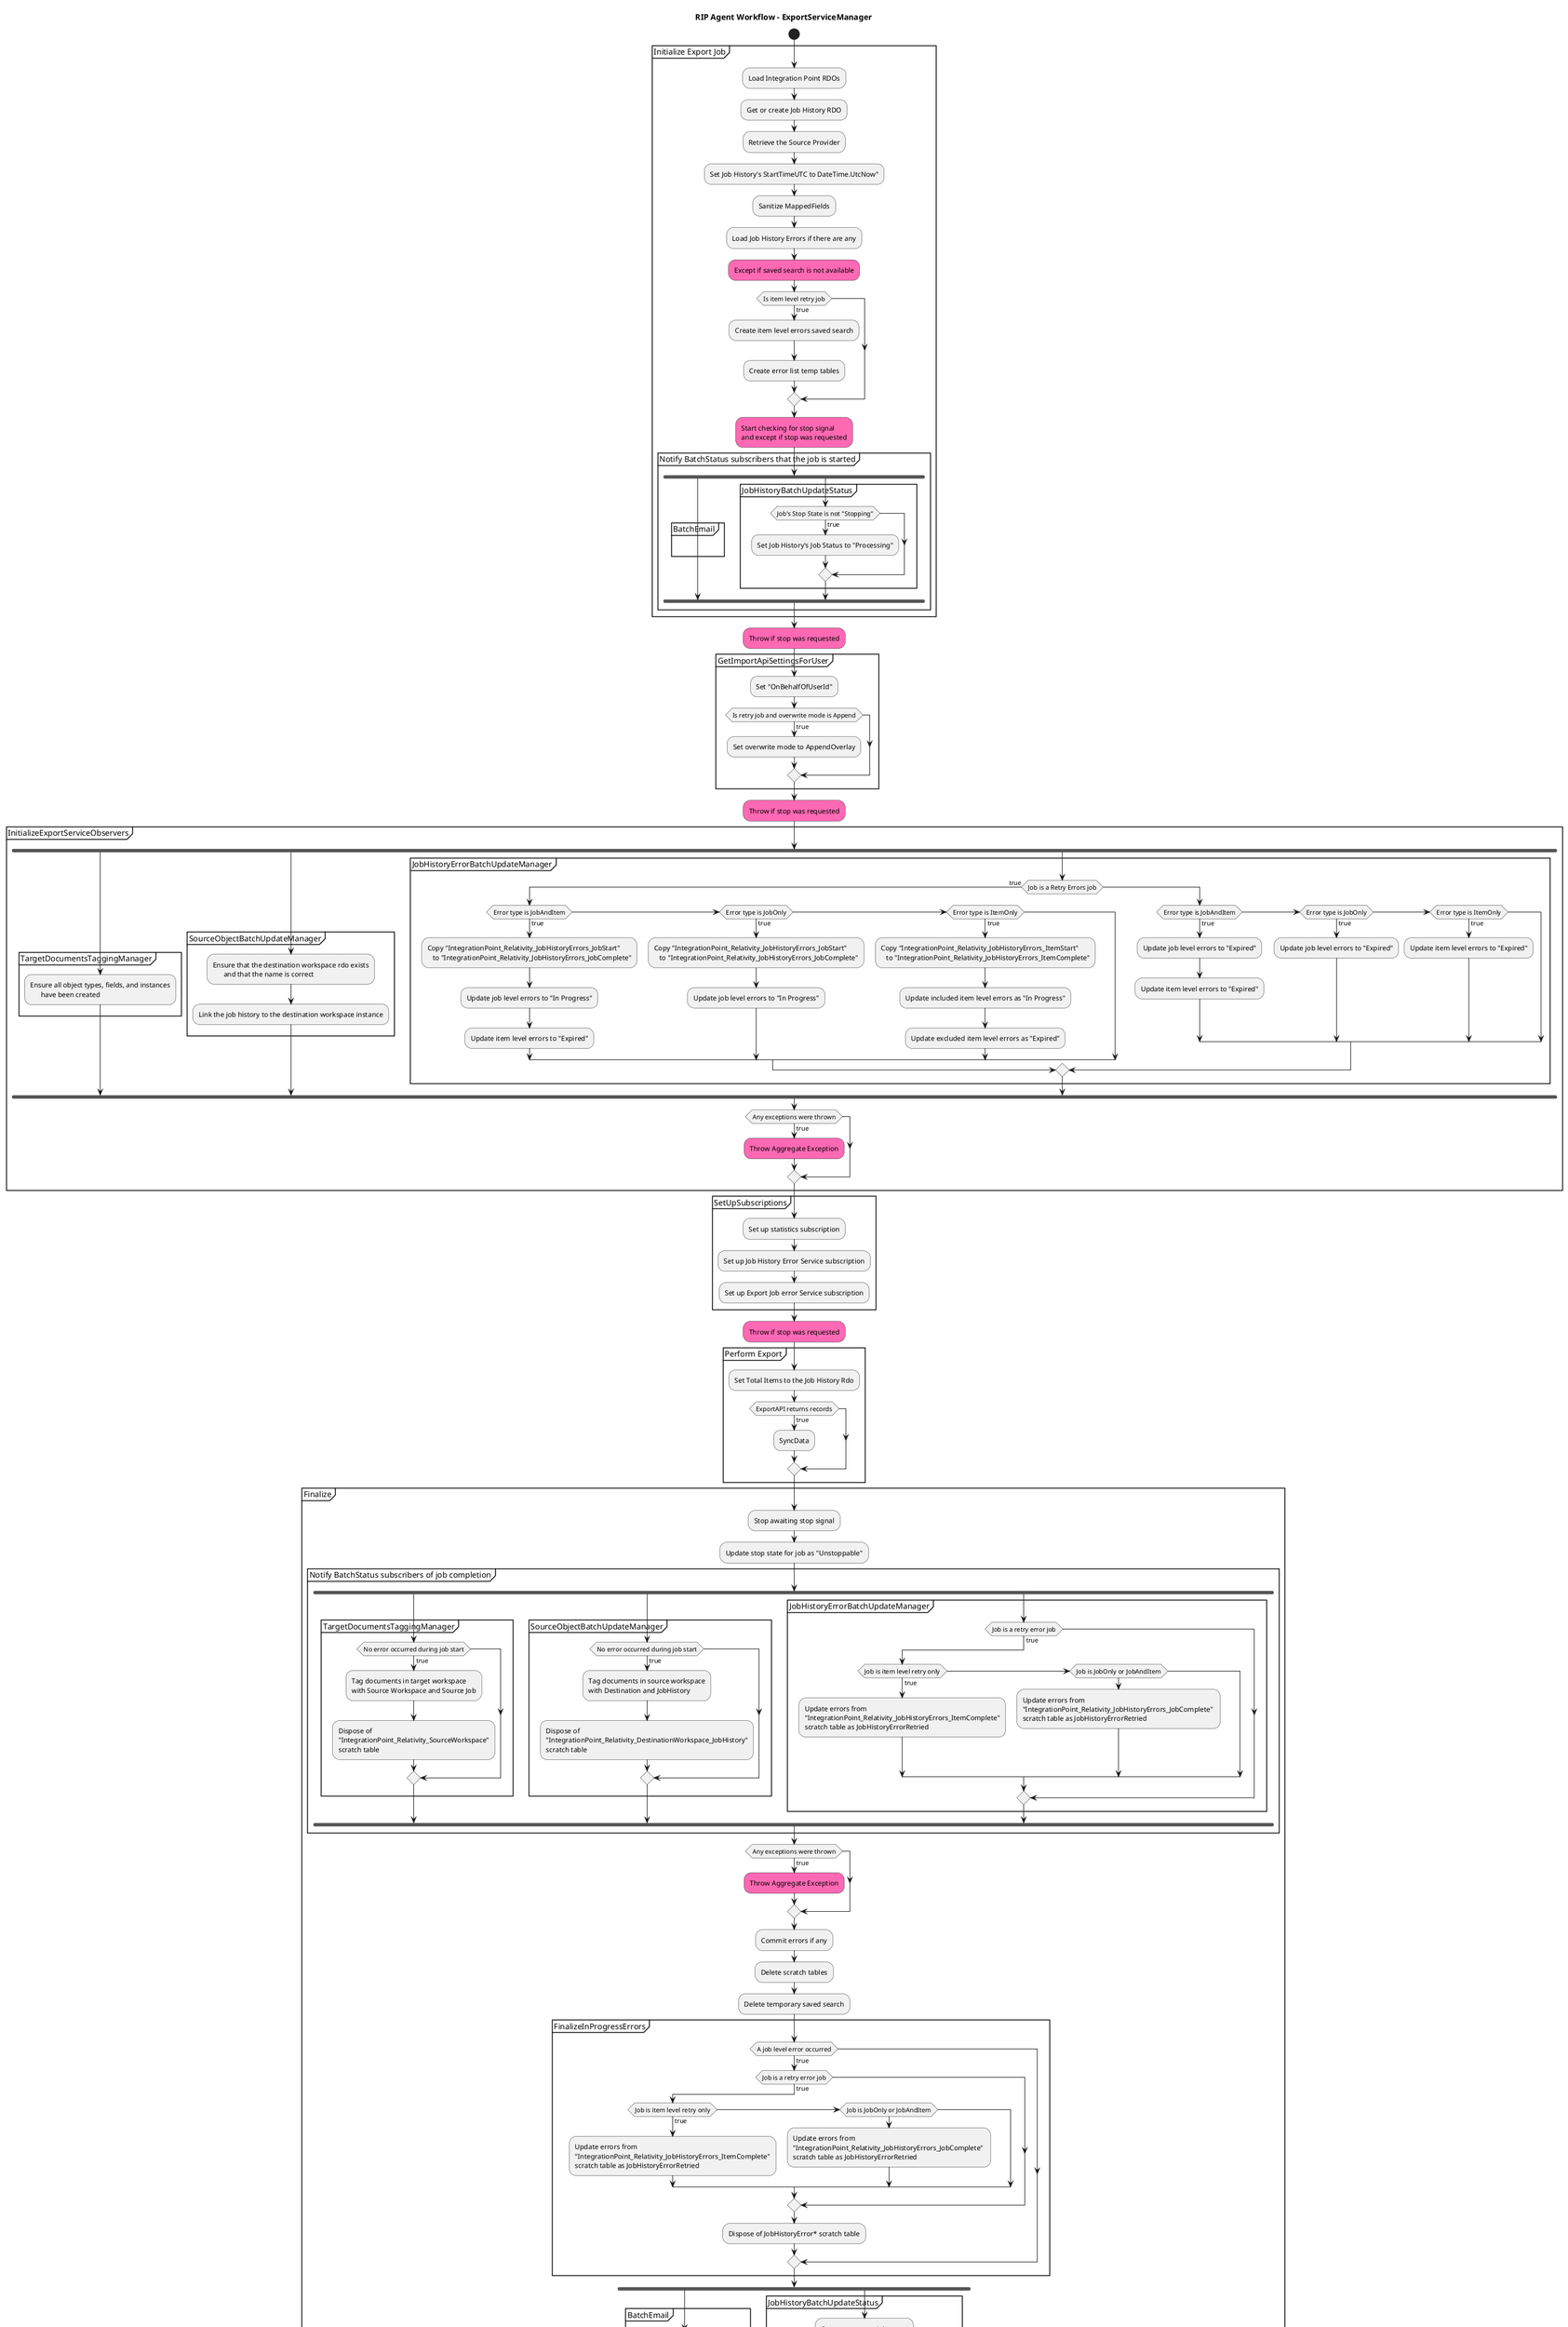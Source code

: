 @startuml
title RIP Agent Workflow - ExportServiceManager

start

partition "Initialize Export Job" {
	:Load Integration Point RDOs;
	:Get or create Job History RDO;
    :Retrieve the Source Provider;
    :Set Job History's StartTimeUTC to DateTime.UtcNow";
	:Sanitize MappedFields;
    :Load Job History Errors if there are any;
    #hotpink:Except if saved search is not available;
    if (Is item level retry job) then (true)
    	:Create item level errors saved search;
        :Create error list temp tables;
    endif
    #hotpink:Start checking for stop signal
    and except if stop was requested;
	partition "Notify BatchStatus subscribers that the job is started" {
      fork
          partition "BatchEmail" {
          }
      fork again
          partition "JobHistoryBatchUpdateStatus" {
             if (Job's Stop State is not "Stopping") then (true)
             	:Set Job History's Job Status to "Processing";
             endif
          }
      end fork
    }
}

#hotpink:Throw if stop was requested;

partition GetImportApiSettingsForUser {
	:Set "OnBehalfOfUserId";
    if (Is retry job and overwrite mode is Append) then (true)
    	:Set overwrite mode to AppendOverlay;
    endif
}

#hotpink:Throw if stop was requested;

partition InitializeExportServiceObservers {
  fork
  	partition TargetDocumentsTaggingManager {
		:Ensure all object types, fields, and instances
        have been created;
  	}
  fork again
  	partition SourceObjectBatchUpdateManager {
		:Ensure that the destination workspace rdo exists
        and that the name is correct;
        :Link the job history to the destination workspace instance;
  	}
  fork again
  	partition JobHistoryErrorBatchUpdateManager {
		if (Job is a Retry Errors job) then (true)
        	if (Error type is JobAndItem) then (true)
            	:Copy "IntegrationPoint_Relativity_JobHistoryErrors_JobStart"
                to "IntegrationPoint_Relativity_JobHistoryErrors_JobComplete";
                :Update job level errors to "In Progress";
                :Update item level errors to "Expired";
            elseif (Error type is JobOnly) then (true)
            	:Copy "IntegrationPoint_Relativity_JobHistoryErrors_JobStart"
                to "IntegrationPoint_Relativity_JobHistoryErrors_JobComplete";
                :Update job level errors to "In Progress";
            elseif (Error type is ItemOnly) then (true)
            	:Copy "IntegrationPoint_Relativity_JobHistoryErrors_ItemStart"
                to "IntegrationPoint_Relativity_JobHistoryErrors_ItemComplete";
                :Update included item level errors as "In Progress";
                :Update excluded item level errors as "Expired";
			endif
        else
        	if (Error type is JobAndItem) then (true)
            	:Update job level errors to "Expired";
                :Update item level errors to "Expired";
            elseif (Error type is JobOnly) then (true)
            	:Update job level errors to "Expired";
            elseif (Error type is ItemOnly) then (true)
            	:Update item level errors to "Expired";
			endif
        endif
  	}
  end fork
  
  if (Any exceptions were thrown) then (true)
    	#hotpink:Throw Aggregate Exception;
  endif
}

partition SetUpSubscriptions {
	:Set up statistics subscription;
    :Set up Job History Error Service subscription;
    :Set up Export Job error Service subscription;
}

#hotpink:Throw if stop was requested;

partition "Perform Export" {
	:Set Total Items to the Job History Rdo;
	if (ExportAPI returns records) then (true)
    	:SyncData;
    endif
}

partition "Finalize" {
	:Stop awaiting stop signal;
	:Update stop state for job as "Unstoppable";
    
    partition "Notify BatchStatus subscribers of job completion" {
    	fork
        	partition TargetDocumentsTaggingManager {
              if (No error occurred during job start) then (true)
                  :Tag documents in target workspace
                  with Source Workspace and Source Job;
                  :Dispose of 
                  "IntegrationPoint_Relativity_SourceWorkspace"
                  scratch table;
              endif
            }
        fork again
        	partition SourceObjectBatchUpdateManager {
              if (No error occurred during job start) then (true)
                  :Tag documents in source workspace
                  with Destination and JobHistory;
                  :Dispose of
                  "IntegrationPoint_Relativity_DestinationWorkspace_JobHistory"
                  scratch table;
              endif
            }
        fork again
        	partition JobHistoryErrorBatchUpdateManager {
              if (Job is a retry error job) then (true)
                  if (Job is item level retry only) then (true)
                      :Update errors from 
                      "IntegrationPoint_Relativity_JobHistoryErrors_ItemComplete"
                      scratch table as JobHistoryErrorRetried;
                  elseif (Job is JobOnly or JobAndItem)
                      :Update errors from 
                      "IntegrationPoint_Relativity_JobHistoryErrors_JobComplete" 
                      scratch table as JobHistoryErrorRetried;
                  endif
              endif
            }
        end fork
    }
    
    if (Any exceptions were thrown) then (true)
    	#hotpink:Throw Aggregate Exception;
    endif
    
    :Commit errors if any;
    :Delete scratch tables;
    :Delete temporary saved search;
    
    partition "FinalizeInProgressErrors" {
    	if (A job level error occurred) then (true)
    		 if (Job is a retry error job) then (true)
                  if (Job is item level retry only) then (true)
                      :Update errors from 
                      "IntegrationPoint_Relativity_JobHistoryErrors_ItemComplete"
                      scratch table as JobHistoryErrorRetried;
                  elseif (Job is JobOnly or JobAndItem)
                      :Update errors from 
                      "IntegrationPoint_Relativity_JobHistoryErrors_JobComplete" 
                      scratch table as JobHistoryErrorRetried;
                  endif
              endif
        	:Dispose of JobHistoryError* scratch table;
    	endif
    }
    
    fork
    	partition "BatchEmail" {
        	if (There are email recipients) then (true)
            	:Generate and send emails;
            endif
        }
    fork again
    	partition "JobHistoryBatchUpdateStatus" {
        	:Generate correct job status;
            :Update job history with new status;
            :Update job history End Time UTC to DateTime.UtcNow;
        }
    end fork
    
    :Commit errors if any;
    
    if (Stop was requested at any time) then (true)
    	:Set job history errors' status to "Expired";
    endif
    
    partition "Update Integration Point run times" {
    	if (Job is a scheduled job) then (true)
            :Update Stop State to "None";
            :Set Next Scheduled Runtime UTC;
        endif
        
        :Update Integration Point's Last Runtime UTC to DateTime.UtcNow;
    }
}

stop


@enduml
